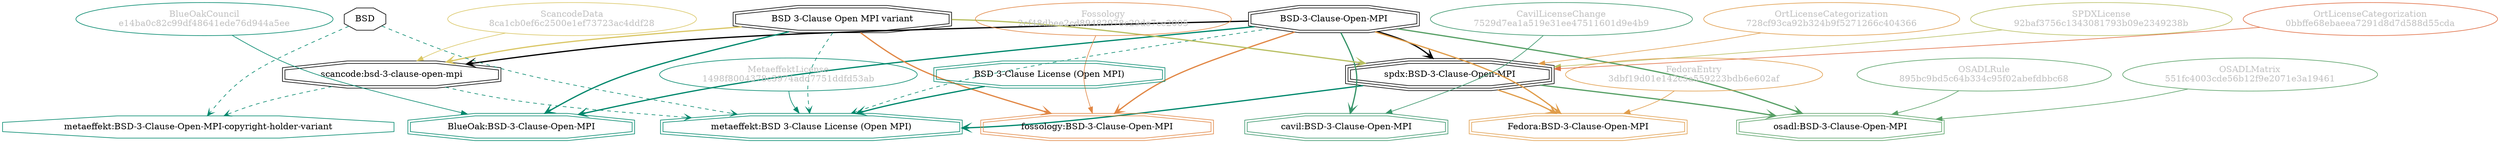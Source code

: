 strict digraph {
    node [shape=box];
    graph [splines=curved];
    487 [label="SPDXLicense\n92baf3756c1343081793b09e2349238b"
        ,fontcolor=gray
        ,color="#b8bf62"
        ,fillcolor="beige;1"
        ,shape=ellipse];
    488 [label="spdx:BSD-3-Clause-Open-MPI"
        ,shape=tripleoctagon];
    489 [label="BSD-3-Clause-Open-MPI"
        ,shape=doubleoctagon];
    490 [label="BSD 3-Clause Open MPI variant"
        ,shape=doubleoctagon];
    5935 [label=BSD,shape=octagon];
    5969 [label="FedoraEntry\n3dbf19d01e142c5a559223bdb6e602af"
         ,fontcolor=gray
         ,color="#e09d4b"
         ,fillcolor="beige;1"
         ,shape=ellipse];
    5970 [label="Fedora:BSD-3-Clause-Open-MPI"
         ,color="#e09d4b"
         ,shape=doubleoctagon];
    8779 [label="BlueOakCouncil\ne14ba0c82c99df48641ede76d944a5ee"
         ,fontcolor=gray
         ,color="#00876c"
         ,fillcolor="beige;1"
         ,shape=ellipse];
    8780 [label="BlueOak:BSD-3-Clause-Open-MPI"
         ,color="#00876c"
         ,shape=doubleoctagon];
    9485 [label="OSADLRule\n895bc9bd5c64b334c95f02abefdbbc68"
         ,fontcolor=gray
         ,color="#58a066"
         ,fillcolor="beige;1"
         ,shape=ellipse];
    9486 [label="osadl:BSD-3-Clause-Open-MPI"
         ,color="#58a066"
         ,shape=doubleoctagon];
    9814 [label="OSADLMatrix\n551fc4003cde56b12f9e2071e3a19461"
         ,fontcolor=gray
         ,color="#58a066"
         ,fillcolor="beige;1"
         ,shape=ellipse];
    12736 [label="ScancodeData\n8ca1cb0ef6c2500e1ef73723ac4ddf28"
          ,fontcolor=gray
          ,color="#dac767"
          ,fillcolor="beige;1"
          ,shape=ellipse];
    12737 [label="scancode:bsd-3-clause-open-mpi"
          ,shape=doubleoctagon];
    27717 [label="Fossology\n2cf48dbee2cd89482978c29de7ce2005"
          ,fontcolor=gray
          ,color="#e18745"
          ,fillcolor="beige;1"
          ,shape=ellipse];
    27718 [label="fossology:BSD-3-Clause-Open-MPI"
          ,color="#e18745"
          ,shape=doubleoctagon];
    28524 [label="OrtLicenseCategorization\n0bbffe68ebaeea7291d8d7d588d55cda"
          ,fontcolor=gray
          ,color="#e06f45"
          ,fillcolor="beige;1"
          ,shape=ellipse];
    35378 [label="OrtLicenseCategorization\n728cf93ca92b324b9f5271266c404366"
          ,fontcolor=gray
          ,color="#e09d4b"
          ,fillcolor="beige;1"
          ,shape=ellipse];
    36487 [label="CavilLicenseChange\n7529d7ea1a519e31ee47511601d9e4b9"
          ,fontcolor=gray
          ,color="#379469"
          ,fillcolor="beige;1"
          ,shape=ellipse];
    36488 [label="cavil:BSD-3-Clause-Open-MPI"
          ,color="#379469"
          ,shape=doubleoctagon];
    39425 [label="metaeffekt:BSD-3-Clause-Open-MPI-copyright-holder-variant"
          ,color="#00876c"
          ,shape=octagon];
    39429 [label="MetaeffektLicense\n1498f8004378c3974add7751ddfd53ab"
          ,fontcolor=gray
          ,color="#00876c"
          ,fillcolor="beige;1"
          ,shape=ellipse];
    39430 [label="metaeffekt:BSD 3-Clause License (Open MPI)"
          ,color="#00876c"
          ,shape=doubleoctagon];
    39431 [label="BSD 3-Clause License (Open MPI)"
          ,color="#00876c"
          ,shape=doubleoctagon];
    487 -> 488 [weight=0.5
               ,color="#b8bf62"];
    488 -> 5970 [style=bold
                ,arrowhead=vee
                ,weight=0.7
                ,color="#e09d4b"];
    488 -> 9486 [style=bold
                ,arrowhead=vee
                ,weight=0.7
                ,color="#58a066"];
    488 -> 39430 [style=bold
                 ,arrowhead=vee
                 ,weight=0.7
                 ,color="#00876c"];
    489 -> 488 [style=bold
               ,arrowhead=vee
               ,weight=0.7];
    489 -> 5970 [style=bold
                ,arrowhead=vee
                ,weight=0.7
                ,color="#e09d4b"];
    489 -> 8780 [style=bold
                ,arrowhead=vee
                ,weight=0.7
                ,color="#00876c"];
    489 -> 9486 [style=bold
                ,arrowhead=vee
                ,weight=0.7
                ,color="#58a066"];
    489 -> 12737 [style=bold
                 ,arrowhead=vee
                 ,weight=0.7];
    489 -> 27718 [style=bold
                 ,arrowhead=vee
                 ,weight=0.7
                 ,color="#e18745"];
    489 -> 36488 [style=bold
                 ,arrowhead=vee
                 ,weight=0.7
                 ,color="#379469"];
    489 -> 36488 [style=bold
                 ,arrowhead=vee
                 ,weight=0.7
                 ,color="#379469"];
    489 -> 39430 [style=dashed
                 ,arrowhead=vee
                 ,weight=0.5
                 ,color="#00876c"];
    490 -> 488 [style=bold
               ,arrowhead=vee
               ,weight=0.7
               ,color="#b8bf62"];
    490 -> 8780 [style=bold
                ,arrowhead=vee
                ,weight=0.7
                ,color="#00876c"];
    490 -> 12737 [style=bold
                 ,arrowhead=vee
                 ,weight=0.7
                 ,color="#dac767"];
    490 -> 27718 [style=bold
                 ,arrowhead=vee
                 ,weight=0.7
                 ,color="#e18745"];
    490 -> 39430 [style=dashed
                 ,arrowhead=vee
                 ,weight=0.5
                 ,color="#00876c"];
    5935 -> 39425 [style=dashed
                  ,arrowhead=vee
                  ,weight=0.5
                  ,color="#00876c"];
    5935 -> 39430 [style=dashed
                  ,arrowhead=vee
                  ,weight=0.5
                  ,color="#00876c"];
    5969 -> 5970 [weight=0.5
                 ,color="#e09d4b"];
    8779 -> 8780 [weight=0.5
                 ,color="#00876c"];
    9485 -> 9486 [weight=0.5
                 ,color="#58a066"];
    9814 -> 9486 [weight=0.5
                 ,color="#58a066"];
    12736 -> 12737 [weight=0.5
                   ,color="#dac767"];
    12737 -> 39425 [style=dashed
                   ,arrowhead=vee
                   ,weight=0.5
                   ,color="#00876c"];
    12737 -> 39430 [style=dashed
                   ,arrowhead=vee
                   ,weight=0.5
                   ,color="#00876c"];
    27717 -> 27718 [weight=0.5
                   ,color="#e18745"];
    28524 -> 488 [weight=0.5
                 ,color="#e06f45"];
    35378 -> 488 [weight=0.5
                 ,color="#e09d4b"];
    36487 -> 36488 [weight=0.5
                   ,color="#379469"];
    39429 -> 39430 [weight=0.5
                   ,color="#00876c"];
    39431 -> 39430 [style=bold
                   ,arrowhead=vee
                   ,weight=0.7
                   ,color="#00876c"];
}
